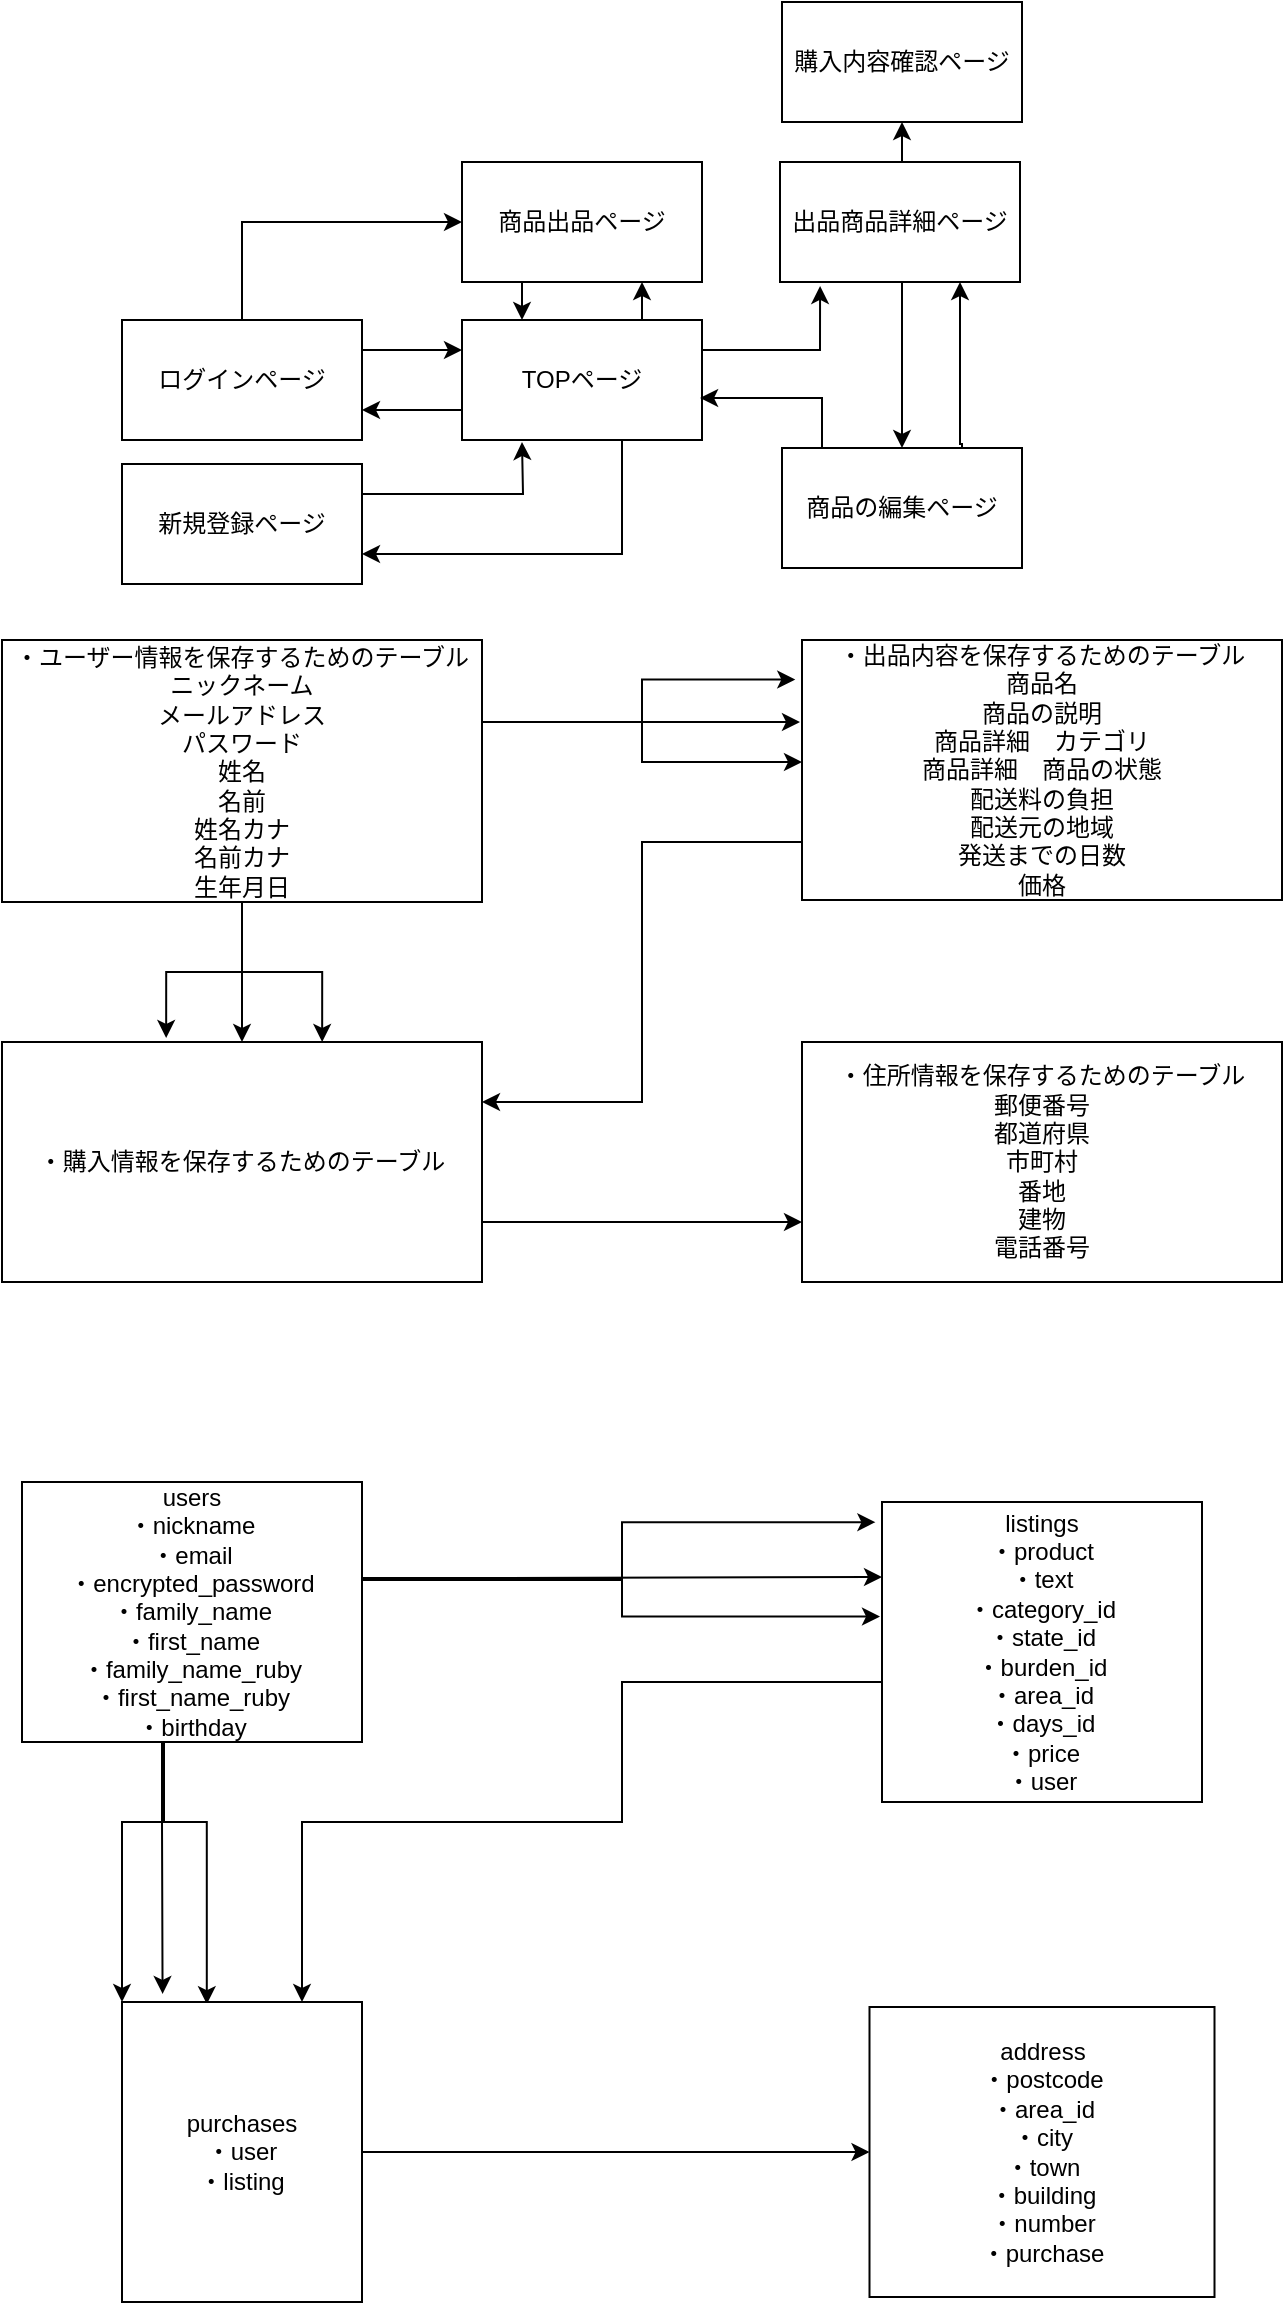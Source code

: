 <mxfile version="13.10.0" type="embed">
    <diagram id="2vZLl4gNxZCsI1w-cQxB" name="ページ1">
        <mxGraphModel dx="812" dy="682" grid="1" gridSize="10" guides="1" tooltips="1" connect="1" arrows="1" fold="1" page="1" pageScale="1" pageWidth="827" pageHeight="1169" math="0" shadow="0">
            <root>
                <mxCell id="0"/>
                <mxCell id="1" parent="0"/>
                <mxCell id="35" style="edgeStyle=orthogonalEdgeStyle;rounded=0;orthogonalLoop=1;jettySize=auto;html=1;exitX=0;exitY=0.75;exitDx=0;exitDy=0;entryX=1;entryY=0.75;entryDx=0;entryDy=0;" parent="1" source="5" target="8" edge="1">
                    <mxGeometry relative="1" as="geometry"/>
                </mxCell>
                <mxCell id="36" style="edgeStyle=orthogonalEdgeStyle;rounded=0;orthogonalLoop=1;jettySize=auto;html=1;exitX=0.75;exitY=0;exitDx=0;exitDy=0;entryX=0.75;entryY=1;entryDx=0;entryDy=0;" parent="1" source="5" target="9" edge="1">
                    <mxGeometry relative="1" as="geometry"/>
                </mxCell>
                <mxCell id="53" style="edgeStyle=orthogonalEdgeStyle;rounded=0;orthogonalLoop=1;jettySize=auto;html=1;exitX=0.75;exitY=1;exitDx=0;exitDy=0;entryX=1;entryY=0.75;entryDx=0;entryDy=0;" parent="1" source="5" target="7" edge="1">
                    <mxGeometry relative="1" as="geometry">
                        <Array as="points">
                            <mxPoint x="350" y="219"/>
                            <mxPoint x="350" y="276"/>
                        </Array>
                    </mxGeometry>
                </mxCell>
                <mxCell id="54" style="edgeStyle=orthogonalEdgeStyle;rounded=0;orthogonalLoop=1;jettySize=auto;html=1;exitX=1;exitY=0.25;exitDx=0;exitDy=0;entryX=0.167;entryY=1.033;entryDx=0;entryDy=0;entryPerimeter=0;" parent="1" source="5" target="11" edge="1">
                    <mxGeometry relative="1" as="geometry"/>
                </mxCell>
                <mxCell id="5" value="TOPページ" style="rounded=0;whiteSpace=wrap;html=1;" parent="1" vertex="1">
                    <mxGeometry x="270" y="159" width="120" height="60" as="geometry"/>
                </mxCell>
                <mxCell id="52" style="edgeStyle=orthogonalEdgeStyle;rounded=0;orthogonalLoop=1;jettySize=auto;html=1;exitX=1;exitY=0.25;exitDx=0;exitDy=0;" parent="1" source="7" edge="1">
                    <mxGeometry relative="1" as="geometry">
                        <mxPoint x="300" y="220" as="targetPoint"/>
                    </mxGeometry>
                </mxCell>
                <mxCell id="7" value="新規登録ページ" style="rounded=0;whiteSpace=wrap;html=1;" parent="1" vertex="1">
                    <mxGeometry x="100" y="231" width="120" height="60" as="geometry"/>
                </mxCell>
                <mxCell id="17" style="edgeStyle=orthogonalEdgeStyle;rounded=0;orthogonalLoop=1;jettySize=auto;html=1;exitX=0.5;exitY=0;exitDx=0;exitDy=0;entryX=0;entryY=0.5;entryDx=0;entryDy=0;" parent="1" source="8" target="9" edge="1">
                    <mxGeometry relative="1" as="geometry"/>
                </mxCell>
                <mxCell id="21" style="edgeStyle=orthogonalEdgeStyle;rounded=0;orthogonalLoop=1;jettySize=auto;html=1;exitX=1;exitY=0.25;exitDx=0;exitDy=0;entryX=0;entryY=0.25;entryDx=0;entryDy=0;" parent="1" source="8" target="5" edge="1">
                    <mxGeometry relative="1" as="geometry"/>
                </mxCell>
                <mxCell id="8" value="ログインページ" style="whiteSpace=wrap;html=1;" parent="1" vertex="1">
                    <mxGeometry x="100" y="159" width="120" height="60" as="geometry"/>
                </mxCell>
                <mxCell id="20" style="edgeStyle=orthogonalEdgeStyle;rounded=0;orthogonalLoop=1;jettySize=auto;html=1;exitX=0.25;exitY=1;exitDx=0;exitDy=0;entryX=0.25;entryY=0;entryDx=0;entryDy=0;" parent="1" source="9" target="5" edge="1">
                    <mxGeometry relative="1" as="geometry"/>
                </mxCell>
                <mxCell id="9" value="商品出品ページ" style="whiteSpace=wrap;html=1;" parent="1" vertex="1">
                    <mxGeometry x="270" y="80" width="120" height="60" as="geometry"/>
                </mxCell>
                <mxCell id="28" style="edgeStyle=orthogonalEdgeStyle;rounded=0;orthogonalLoop=1;jettySize=auto;html=1;exitX=0.5;exitY=0;exitDx=0;exitDy=0;entryX=0.5;entryY=1;entryDx=0;entryDy=0;" parent="1" source="11" target="12" edge="1">
                    <mxGeometry relative="1" as="geometry"/>
                </mxCell>
                <mxCell id="30" style="edgeStyle=orthogonalEdgeStyle;rounded=0;orthogonalLoop=1;jettySize=auto;html=1;exitX=0.5;exitY=1;exitDx=0;exitDy=0;entryX=0.5;entryY=0;entryDx=0;entryDy=0;" parent="1" source="11" target="13" edge="1">
                    <mxGeometry relative="1" as="geometry">
                        <Array as="points">
                            <mxPoint x="490" y="160"/>
                            <mxPoint x="490" y="270"/>
                        </Array>
                    </mxGeometry>
                </mxCell>
                <mxCell id="11" value="出品商品詳細ページ" style="whiteSpace=wrap;html=1;" parent="1" vertex="1">
                    <mxGeometry x="429" y="80" width="120" height="60" as="geometry"/>
                </mxCell>
                <mxCell id="12" value="購入内容確認ページ" style="whiteSpace=wrap;html=1;" parent="1" vertex="1">
                    <mxGeometry x="430" width="120" height="60" as="geometry"/>
                </mxCell>
                <mxCell id="37" style="edgeStyle=orthogonalEdgeStyle;rounded=0;orthogonalLoop=1;jettySize=auto;html=1;exitX=0.75;exitY=0;exitDx=0;exitDy=0;entryX=0.75;entryY=1;entryDx=0;entryDy=0;" parent="1" source="13" target="11" edge="1">
                    <mxGeometry relative="1" as="geometry">
                        <Array as="points">
                            <mxPoint x="519" y="221"/>
                        </Array>
                    </mxGeometry>
                </mxCell>
                <mxCell id="55" style="edgeStyle=orthogonalEdgeStyle;rounded=0;orthogonalLoop=1;jettySize=auto;html=1;exitX=0.25;exitY=0;exitDx=0;exitDy=0;entryX=0.992;entryY=0.65;entryDx=0;entryDy=0;entryPerimeter=0;" parent="1" source="13" target="5" edge="1">
                    <mxGeometry relative="1" as="geometry">
                        <Array as="points">
                            <mxPoint x="450" y="223"/>
                            <mxPoint x="450" y="198"/>
                        </Array>
                    </mxGeometry>
                </mxCell>
                <mxCell id="13" value="商品の編集ページ" style="whiteSpace=wrap;html=1;" parent="1" vertex="1">
                    <mxGeometry x="430" y="223" width="120" height="60" as="geometry"/>
                </mxCell>
                <mxCell id="100" style="edgeStyle=orthogonalEdgeStyle;rounded=0;orthogonalLoop=1;jettySize=auto;html=1;" parent="1" source="38" edge="1">
                    <mxGeometry relative="1" as="geometry">
                        <mxPoint x="439" y="360" as="targetPoint"/>
                        <Array as="points">
                            <mxPoint x="439" y="360"/>
                        </Array>
                    </mxGeometry>
                </mxCell>
                <mxCell id="101" style="edgeStyle=orthogonalEdgeStyle;rounded=0;orthogonalLoop=1;jettySize=auto;html=1;entryX=-0.014;entryY=0.152;entryDx=0;entryDy=0;entryPerimeter=0;" parent="1" source="38" target="39" edge="1">
                    <mxGeometry relative="1" as="geometry">
                        <Array as="points">
                            <mxPoint x="360" y="360"/>
                            <mxPoint x="360" y="339"/>
                        </Array>
                        <mxPoint x="450" y="338" as="targetPoint"/>
                    </mxGeometry>
                </mxCell>
                <mxCell id="102" style="edgeStyle=orthogonalEdgeStyle;rounded=0;orthogonalLoop=1;jettySize=auto;html=1;" parent="1" source="38" target="39" edge="1">
                    <mxGeometry relative="1" as="geometry">
                        <mxPoint x="430" y="380" as="targetPoint"/>
                        <Array as="points">
                            <mxPoint x="360" y="360"/>
                            <mxPoint x="360" y="380"/>
                        </Array>
                    </mxGeometry>
                </mxCell>
                <mxCell id="103" style="edgeStyle=orthogonalEdgeStyle;rounded=0;orthogonalLoop=1;jettySize=auto;html=1;entryX=0.5;entryY=0;entryDx=0;entryDy=0;" parent="1" source="38" target="45" edge="1">
                    <mxGeometry relative="1" as="geometry"/>
                </mxCell>
                <mxCell id="104" style="edgeStyle=orthogonalEdgeStyle;rounded=0;orthogonalLoop=1;jettySize=auto;html=1;entryX=0.667;entryY=0;entryDx=0;entryDy=0;entryPerimeter=0;" parent="1" source="38" target="45" edge="1">
                    <mxGeometry relative="1" as="geometry">
                        <mxPoint x="200" y="515" as="targetPoint"/>
                    </mxGeometry>
                </mxCell>
                <mxCell id="105" style="edgeStyle=orthogonalEdgeStyle;rounded=0;orthogonalLoop=1;jettySize=auto;html=1;entryX=0.342;entryY=-0.017;entryDx=0;entryDy=0;entryPerimeter=0;" parent="1" source="38" target="45" edge="1">
                    <mxGeometry relative="1" as="geometry"/>
                </mxCell>
                <mxCell id="38" value="・ユーザー情報を保存するためのテーブル&lt;br&gt;ニックネーム&lt;br&gt;メールアドレス&lt;br&gt;パスワード&lt;br&gt;姓名&lt;br&gt;名前&lt;br&gt;姓名カナ&lt;br&gt;名前カナ&lt;br&gt;生年月日" style="whiteSpace=wrap;html=1;" parent="1" vertex="1">
                    <mxGeometry x="40" y="319" width="240" height="131" as="geometry"/>
                </mxCell>
                <mxCell id="107" style="edgeStyle=orthogonalEdgeStyle;rounded=0;orthogonalLoop=1;jettySize=auto;html=1;entryX=1;entryY=0.25;entryDx=0;entryDy=0;" parent="1" source="39" target="45" edge="1">
                    <mxGeometry relative="1" as="geometry">
                        <Array as="points">
                            <mxPoint x="360" y="420"/>
                            <mxPoint x="360" y="550"/>
                        </Array>
                    </mxGeometry>
                </mxCell>
                <mxCell id="39" value="・出品内容を保存するためのテーブル&lt;br&gt;商品名&lt;br&gt;商品の説明&lt;br&gt;商品詳細　カテゴリ&lt;br&gt;商品詳細　商品の状態&lt;br&gt;配送料の負担&lt;br&gt;配送元の地域&lt;br&gt;発送までの日数&lt;br&gt;価格" style="whiteSpace=wrap;html=1;" parent="1" vertex="1">
                    <mxGeometry x="440" y="319" width="240" height="130" as="geometry"/>
                </mxCell>
                <mxCell id="190" style="edgeStyle=orthogonalEdgeStyle;rounded=0;orthogonalLoop=1;jettySize=auto;html=1;entryX=0;entryY=0.75;entryDx=0;entryDy=0;" edge="1" parent="1" source="45" target="91">
                    <mxGeometry relative="1" as="geometry">
                        <Array as="points">
                            <mxPoint x="320" y="610"/>
                            <mxPoint x="320" y="610"/>
                        </Array>
                    </mxGeometry>
                </mxCell>
                <mxCell id="45" value="・購入情報を保存するためのテーブル" style="whiteSpace=wrap;html=1;" parent="1" vertex="1">
                    <mxGeometry x="40" y="520" width="240" height="120" as="geometry"/>
                </mxCell>
                <mxCell id="136" style="edgeStyle=orthogonalEdgeStyle;rounded=0;orthogonalLoop=1;jettySize=auto;html=1;entryX=-0.03;entryY=0.074;entryDx=0;entryDy=0;entryPerimeter=0;" edge="1" parent="1">
                    <mxGeometry relative="1" as="geometry">
                        <mxPoint x="220" y="789" as="sourcePoint"/>
                        <mxPoint x="476.7" y="760.1" as="targetPoint"/>
                        <Array as="points">
                            <mxPoint x="350" y="789"/>
                            <mxPoint x="350" y="760"/>
                        </Array>
                    </mxGeometry>
                </mxCell>
                <mxCell id="137" style="edgeStyle=orthogonalEdgeStyle;rounded=0;orthogonalLoop=1;jettySize=auto;html=1;entryX=0;entryY=0.25;entryDx=0;entryDy=0;" edge="1" parent="1" source="49" target="50">
                    <mxGeometry relative="1" as="geometry">
                        <Array as="points">
                            <mxPoint x="290" y="788"/>
                            <mxPoint x="290" y="788"/>
                        </Array>
                    </mxGeometry>
                </mxCell>
                <mxCell id="138" style="edgeStyle=orthogonalEdgeStyle;rounded=0;orthogonalLoop=1;jettySize=auto;html=1;entryX=-0.009;entryY=0.395;entryDx=0;entryDy=0;entryPerimeter=0;" edge="1" parent="1">
                    <mxGeometry relative="1" as="geometry">
                        <mxPoint x="220" y="788" as="sourcePoint"/>
                        <mxPoint x="479.01" y="807.25" as="targetPoint"/>
                        <Array as="points">
                            <mxPoint x="350" y="788"/>
                            <mxPoint x="350" y="807"/>
                        </Array>
                    </mxGeometry>
                </mxCell>
                <mxCell id="139" style="edgeStyle=orthogonalEdgeStyle;rounded=0;orthogonalLoop=1;jettySize=auto;html=1;entryX=0;entryY=0;entryDx=0;entryDy=0;" edge="1" parent="1" source="49" target="51">
                    <mxGeometry relative="1" as="geometry">
                        <Array as="points">
                            <mxPoint x="120" y="910"/>
                            <mxPoint x="100" y="910"/>
                        </Array>
                    </mxGeometry>
                </mxCell>
                <mxCell id="141" style="edgeStyle=orthogonalEdgeStyle;rounded=0;orthogonalLoop=1;jettySize=auto;html=1;entryX=0.345;entryY=0.012;entryDx=0;entryDy=0;entryPerimeter=0;" edge="1" parent="1">
                    <mxGeometry relative="1" as="geometry">
                        <mxPoint x="121" y="870" as="sourcePoint"/>
                        <mxPoint x="142.4" y="1001.08" as="targetPoint"/>
                        <Array as="points">
                            <mxPoint x="121" y="910"/>
                            <mxPoint x="142" y="910"/>
                        </Array>
                    </mxGeometry>
                </mxCell>
                <mxCell id="142" style="edgeStyle=orthogonalEdgeStyle;rounded=0;orthogonalLoop=1;jettySize=auto;html=1;entryX=0.169;entryY=-0.027;entryDx=0;entryDy=0;entryPerimeter=0;" edge="1" parent="1" source="49" target="51">
                    <mxGeometry relative="1" as="geometry">
                        <Array as="points">
                            <mxPoint x="120" y="910"/>
                            <mxPoint x="120" y="910"/>
                        </Array>
                    </mxGeometry>
                </mxCell>
                <mxCell id="49" value="users&lt;br&gt;・nickname&lt;br&gt;・email&lt;br&gt;・encrypted_password&lt;br&gt;・family_name&lt;br&gt;・first_name&lt;br&gt;・family_name_ruby&lt;br&gt;・first_name_ruby&lt;br&gt;・birthday" style="whiteSpace=wrap;html=1;" parent="1" vertex="1">
                    <mxGeometry x="50" y="740" width="170" height="130" as="geometry"/>
                </mxCell>
                <mxCell id="144" style="edgeStyle=orthogonalEdgeStyle;rounded=0;orthogonalLoop=1;jettySize=auto;html=1;entryX=0.75;entryY=0;entryDx=0;entryDy=0;" edge="1" parent="1" source="50" target="51">
                    <mxGeometry relative="1" as="geometry">
                        <Array as="points">
                            <mxPoint x="350" y="840"/>
                            <mxPoint x="350" y="910"/>
                            <mxPoint x="190" y="910"/>
                        </Array>
                    </mxGeometry>
                </mxCell>
                <mxCell id="50" value="listings&lt;br&gt;・product&lt;br&gt;・text&lt;br&gt;・category_id&lt;br&gt;・state_id&lt;br&gt;・burden_id&lt;br&gt;・area_id&lt;br&gt;・days_id&lt;br&gt;・price&lt;br&gt;・user" style="whiteSpace=wrap;html=1;" parent="1" vertex="1">
                    <mxGeometry x="480" y="750" width="160" height="150" as="geometry"/>
                </mxCell>
                <mxCell id="188" style="edgeStyle=orthogonalEdgeStyle;rounded=0;orthogonalLoop=1;jettySize=auto;html=1;entryX=0;entryY=0.5;entryDx=0;entryDy=0;" edge="1" parent="1" source="51" target="86">
                    <mxGeometry relative="1" as="geometry"/>
                </mxCell>
                <mxCell id="51" value="purchases&lt;br&gt;・user&lt;br&gt;・listing" style="whiteSpace=wrap;html=1;" parent="1" vertex="1">
                    <mxGeometry x="100" y="1000" width="120" height="150" as="geometry"/>
                </mxCell>
                <mxCell id="86" value="address&lt;br&gt;・postcode&lt;br&gt;・area_id&lt;br&gt;・city&lt;br&gt;・town&lt;br&gt;・building&lt;br&gt;・number&lt;br&gt;・purchase" style="whiteSpace=wrap;html=1;" parent="1" vertex="1">
                    <mxGeometry x="473.75" y="1002.5" width="172.5" height="145" as="geometry"/>
                </mxCell>
                <mxCell id="91" value="・住所情報を保存するためのテーブル&lt;br&gt;郵便番号&lt;br&gt;都道府県&lt;br&gt;市町村&lt;br&gt;番地&lt;br&gt;建物&lt;br&gt;電話番号" style="whiteSpace=wrap;html=1;" parent="1" vertex="1">
                    <mxGeometry x="440" y="520" width="240" height="120" as="geometry"/>
                </mxCell>
            </root>
        </mxGraphModel>
    </diagram>
</mxfile>